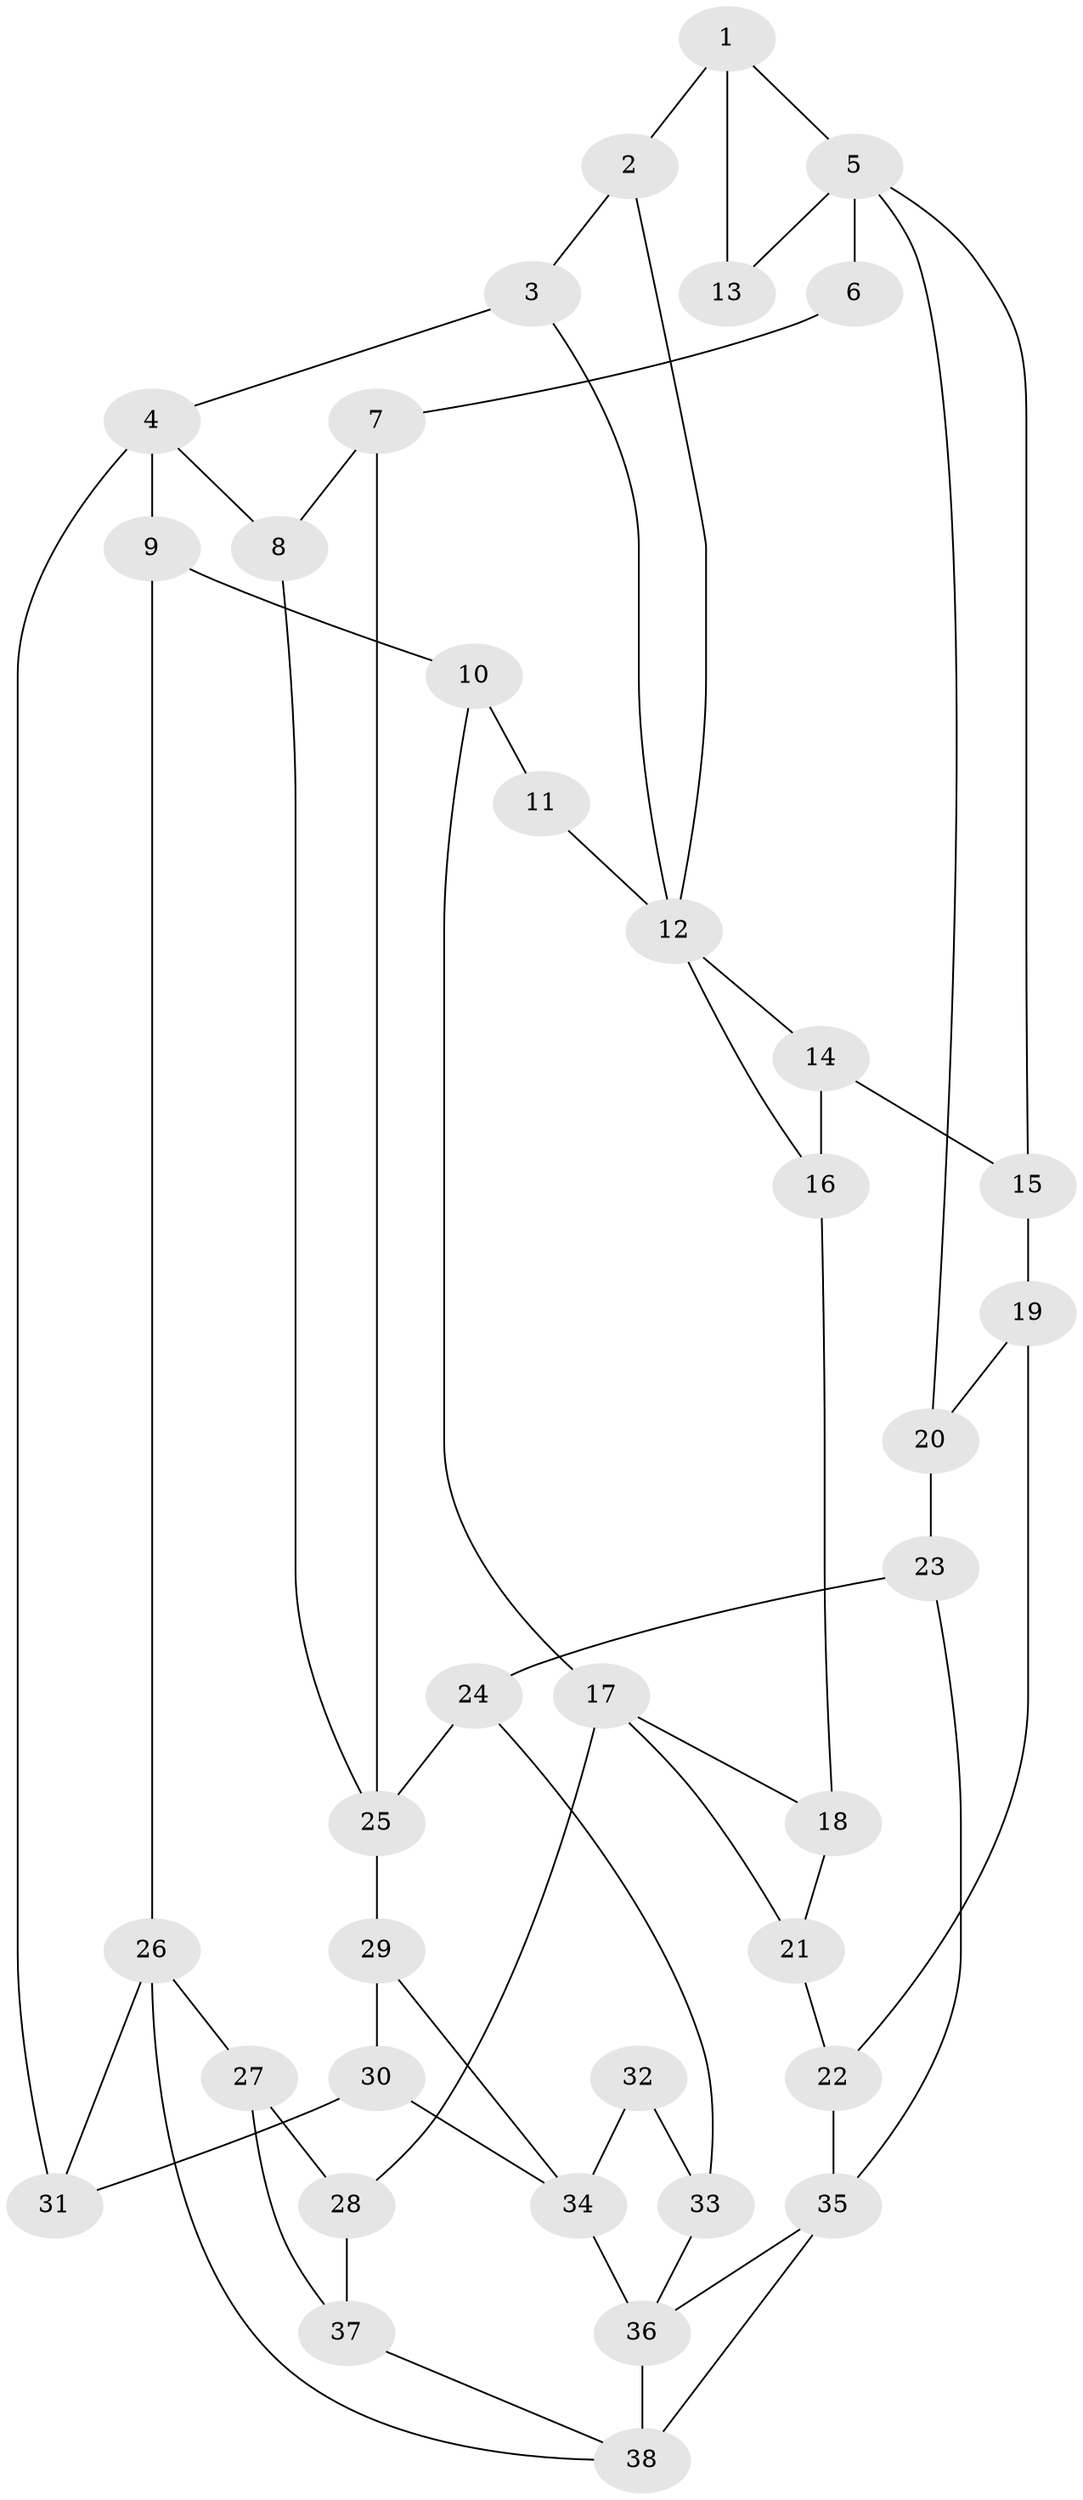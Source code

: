 // original degree distribution, {3: 0.039473684210526314, 4: 0.19736842105263158, 5: 0.5657894736842105, 6: 0.19736842105263158}
// Generated by graph-tools (version 1.1) at 2025/54/03/04/25 22:54:32]
// undirected, 38 vertices, 61 edges
graph export_dot {
  node [color=gray90,style=filled];
  1;
  2;
  3;
  4;
  5;
  6;
  7;
  8;
  9;
  10;
  11;
  12;
  13;
  14;
  15;
  16;
  17;
  18;
  19;
  20;
  21;
  22;
  23;
  24;
  25;
  26;
  27;
  28;
  29;
  30;
  31;
  32;
  33;
  34;
  35;
  36;
  37;
  38;
  1 -- 2 [weight=1.0];
  1 -- 5 [weight=1.0];
  1 -- 13 [weight=2.0];
  2 -- 3 [weight=1.0];
  2 -- 12 [weight=1.0];
  3 -- 4 [weight=1.0];
  3 -- 12 [weight=1.0];
  4 -- 8 [weight=1.0];
  4 -- 9 [weight=2.0];
  4 -- 31 [weight=1.0];
  5 -- 6 [weight=2.0];
  5 -- 13 [weight=1.0];
  5 -- 15 [weight=1.0];
  5 -- 20 [weight=1.0];
  6 -- 7 [weight=1.0];
  7 -- 8 [weight=1.0];
  7 -- 25 [weight=1.0];
  8 -- 25 [weight=1.0];
  9 -- 10 [weight=1.0];
  9 -- 26 [weight=1.0];
  10 -- 11 [weight=2.0];
  10 -- 17 [weight=2.0];
  11 -- 12 [weight=2.0];
  12 -- 14 [weight=1.0];
  12 -- 16 [weight=1.0];
  14 -- 15 [weight=1.0];
  14 -- 16 [weight=1.0];
  15 -- 19 [weight=1.0];
  16 -- 18 [weight=1.0];
  17 -- 18 [weight=1.0];
  17 -- 21 [weight=1.0];
  17 -- 28 [weight=2.0];
  18 -- 21 [weight=1.0];
  19 -- 20 [weight=1.0];
  19 -- 22 [weight=1.0];
  20 -- 23 [weight=1.0];
  21 -- 22 [weight=1.0];
  22 -- 35 [weight=2.0];
  23 -- 24 [weight=1.0];
  23 -- 35 [weight=1.0];
  24 -- 25 [weight=1.0];
  24 -- 33 [weight=1.0];
  25 -- 29 [weight=1.0];
  26 -- 27 [weight=2.0];
  26 -- 31 [weight=2.0];
  26 -- 38 [weight=1.0];
  27 -- 28 [weight=3.0];
  27 -- 37 [weight=1.0];
  28 -- 37 [weight=1.0];
  29 -- 30 [weight=1.0];
  29 -- 34 [weight=1.0];
  30 -- 31 [weight=1.0];
  30 -- 34 [weight=1.0];
  32 -- 33 [weight=1.0];
  32 -- 34 [weight=2.0];
  33 -- 36 [weight=1.0];
  34 -- 36 [weight=2.0];
  35 -- 36 [weight=1.0];
  35 -- 38 [weight=2.0];
  36 -- 38 [weight=1.0];
  37 -- 38 [weight=1.0];
}
